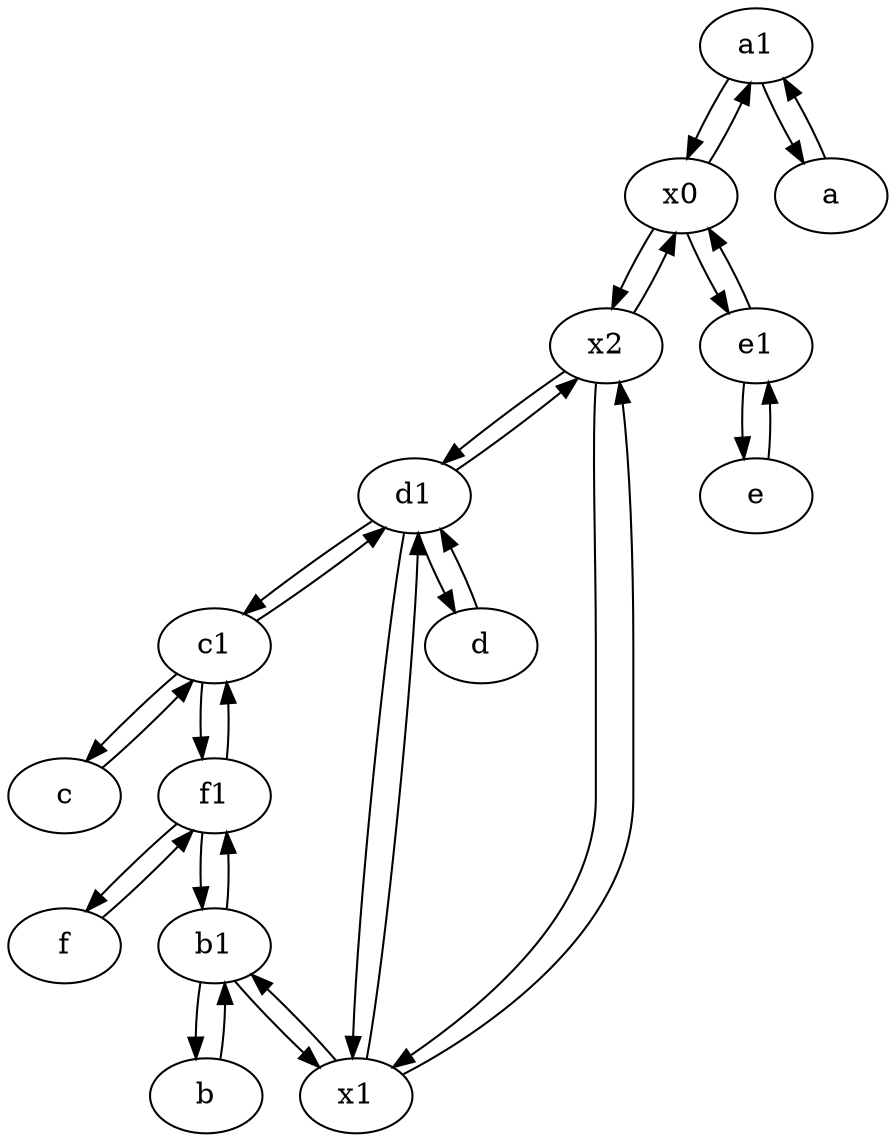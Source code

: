 digraph  {
	a1 [pos="40,15!"];
	x2;
	d1 [pos="25,30!"];
	c1 [pos="30,15!"];
	x1;
	c [pos="20,10!"];
	f1;
	f [pos="15,45!"];
	b [pos="50,20!"];
	x0;
	e [pos="30,50!"];
	e1 [pos="25,45!"];
	d [pos="20,30!"];
	b1 [pos="45,20!"];
	a [pos="40,10!"];
	b1 -> f1;
	f1 -> f;
	f1 -> c1;
	d1 -> d;
	c -> c1;
	d -> d1;
	x1 -> b1;
	x1 -> d1;
	f -> f1;
	x2 -> d1;
	a1 -> x0;
	c1 -> d1;
	e1 -> e;
	d1 -> c1;
	x0 -> e1;
	x1 -> x2;
	e1 -> x0;
	e -> e1;
	x0 -> a1;
	c1 -> f1;
	x2 -> x0;
	a1 -> a;
	d1 -> x2;
	x2 -> x1;
	f1 -> b1;
	d1 -> x1;
	x0 -> x2;
	a -> a1;
	b1 -> x1;
	b -> b1;
	b1 -> b;
	c1 -> c;

	}